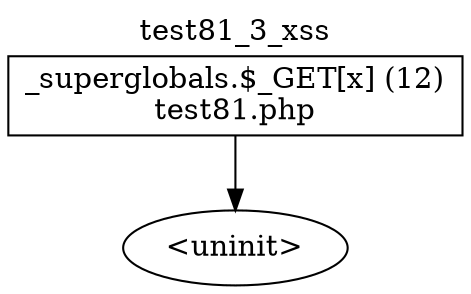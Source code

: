 digraph cfg {
  label="test81_3_xss";
  labelloc=t;
  n1 [shape=box, label="_superglobals.$_GET[x] (12)\ntest81.php"];
  n2 [shape=ellipse, label="<uninit>"];
  n1 -> n2;
}
